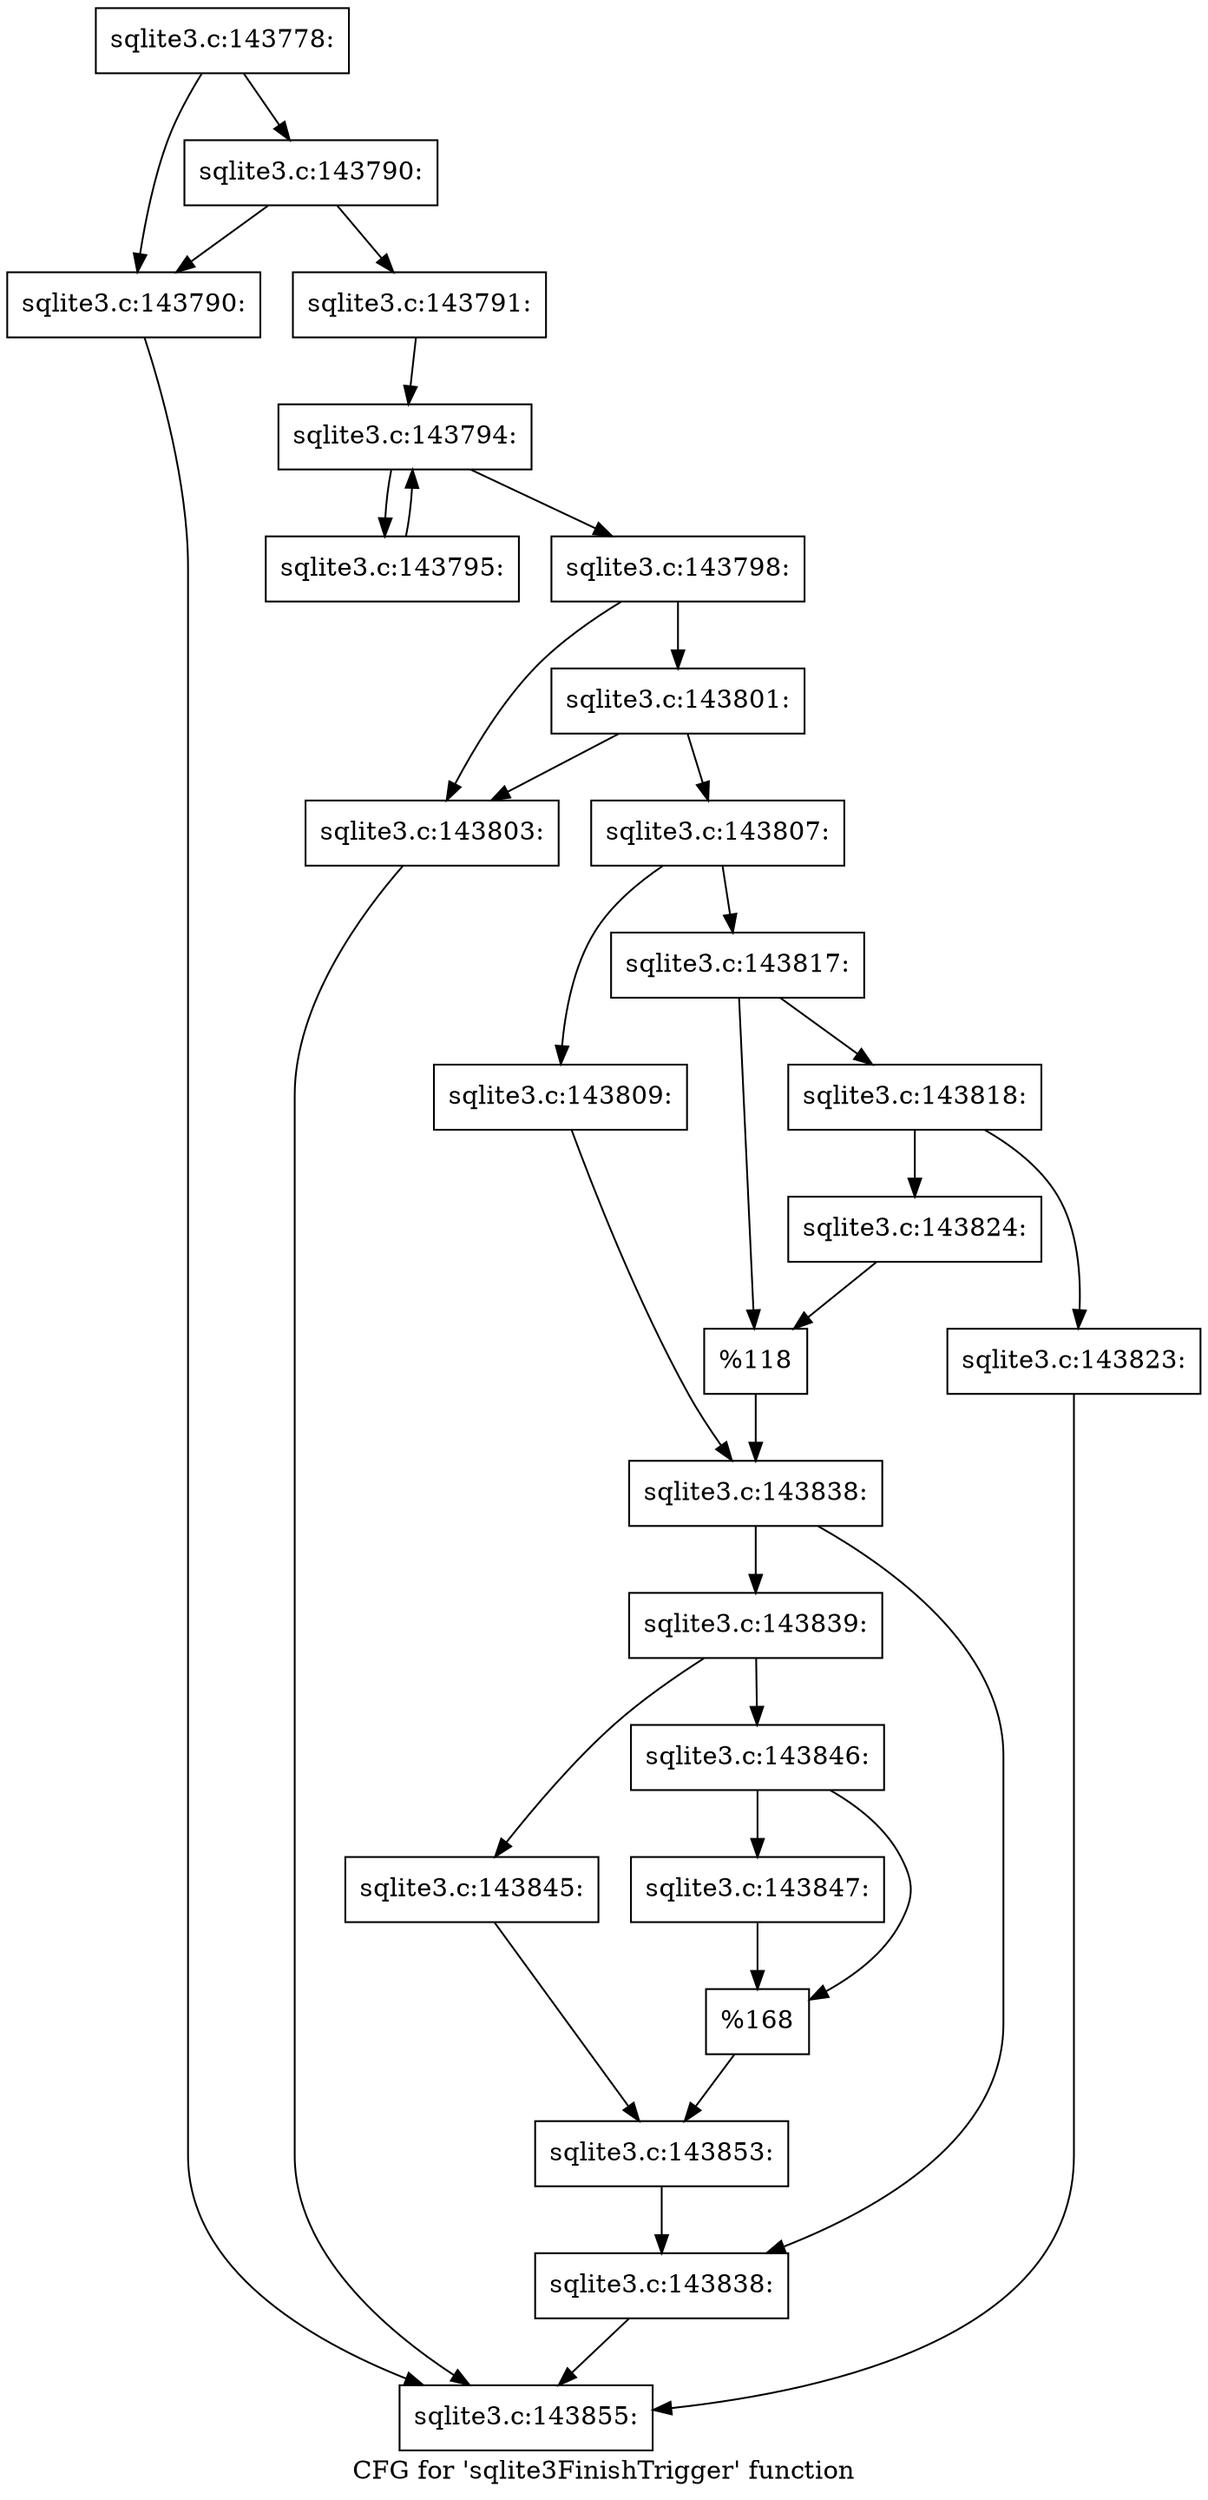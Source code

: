 digraph "CFG for 'sqlite3FinishTrigger' function" {
	label="CFG for 'sqlite3FinishTrigger' function";

	Node0x55c0fa2441e0 [shape=record,label="{sqlite3.c:143778:}"];
	Node0x55c0fa2441e0 -> Node0x55c0fa248370;
	Node0x55c0fa2441e0 -> Node0x55c0fa248410;
	Node0x55c0fa248410 [shape=record,label="{sqlite3.c:143790:}"];
	Node0x55c0fa248410 -> Node0x55c0fa2483c0;
	Node0x55c0fa248410 -> Node0x55c0fa248370;
	Node0x55c0fa248370 [shape=record,label="{sqlite3.c:143790:}"];
	Node0x55c0fa248370 -> Node0x55c0fa2491c0;
	Node0x55c0fa2483c0 [shape=record,label="{sqlite3.c:143791:}"];
	Node0x55c0fa2483c0 -> Node0x55c0fa249ea0;
	Node0x55c0fa249ea0 [shape=record,label="{sqlite3.c:143794:}"];
	Node0x55c0fa249ea0 -> Node0x55c0fa24a180;
	Node0x55c0fa249ea0 -> Node0x55c0fa24a000;
	Node0x55c0fa24a180 [shape=record,label="{sqlite3.c:143795:}"];
	Node0x55c0fa24a180 -> Node0x55c0fa249ea0;
	Node0x55c0fa24a000 [shape=record,label="{sqlite3.c:143798:}"];
	Node0x55c0fa24a000 -> Node0x55c0fa24aff0;
	Node0x55c0fa24a000 -> Node0x55c0fa24b130;
	Node0x55c0fa24b130 [shape=record,label="{sqlite3.c:143801:}"];
	Node0x55c0fa24b130 -> Node0x55c0fa24aff0;
	Node0x55c0fa24b130 -> Node0x55c0fa24b0e0;
	Node0x55c0fa24aff0 [shape=record,label="{sqlite3.c:143803:}"];
	Node0x55c0fa24aff0 -> Node0x55c0fa2491c0;
	Node0x55c0fa24b0e0 [shape=record,label="{sqlite3.c:143807:}"];
	Node0x55c0fa24b0e0 -> Node0x55c0f60b3740;
	Node0x55c0fa24b0e0 -> Node0x55c0fa24b900;
	Node0x55c0f60b3740 [shape=record,label="{sqlite3.c:143809:}"];
	Node0x55c0f60b3740 -> Node0x55c0f60b3790;
	Node0x55c0fa24b900 [shape=record,label="{sqlite3.c:143817:}"];
	Node0x55c0fa24b900 -> Node0x55c0fa24cc10;
	Node0x55c0fa24b900 -> Node0x55c0fa24cbc0;
	Node0x55c0fa24cbc0 [shape=record,label="{sqlite3.c:143818:}"];
	Node0x55c0fa24cbc0 -> Node0x55c0fa24d820;
	Node0x55c0fa24cbc0 -> Node0x55c0fa24d870;
	Node0x55c0fa24d820 [shape=record,label="{sqlite3.c:143823:}"];
	Node0x55c0fa24d820 -> Node0x55c0fa2491c0;
	Node0x55c0fa24d870 [shape=record,label="{sqlite3.c:143824:}"];
	Node0x55c0fa24d870 -> Node0x55c0fa24cc10;
	Node0x55c0fa24cc10 [shape=record,label="{%118}"];
	Node0x55c0fa24cc10 -> Node0x55c0f60b3790;
	Node0x55c0f60b3790 [shape=record,label="{sqlite3.c:143838:}"];
	Node0x55c0f60b3790 -> Node0x55c0fa24f040;
	Node0x55c0f60b3790 -> Node0x55c0fa24fe90;
	Node0x55c0fa24f040 [shape=record,label="{sqlite3.c:143839:}"];
	Node0x55c0fa24f040 -> Node0x55c0fa251710;
	Node0x55c0fa24f040 -> Node0x55c0fa2517b0;
	Node0x55c0fa251710 [shape=record,label="{sqlite3.c:143845:}"];
	Node0x55c0fa251710 -> Node0x55c0fa251760;
	Node0x55c0fa2517b0 [shape=record,label="{sqlite3.c:143846:}"];
	Node0x55c0fa2517b0 -> Node0x55c0fa251d30;
	Node0x55c0fa2517b0 -> Node0x55c0fa251d80;
	Node0x55c0fa251d30 [shape=record,label="{sqlite3.c:143847:}"];
	Node0x55c0fa251d30 -> Node0x55c0fa251d80;
	Node0x55c0fa251d80 [shape=record,label="{%168}"];
	Node0x55c0fa251d80 -> Node0x55c0fa251760;
	Node0x55c0fa251760 [shape=record,label="{sqlite3.c:143853:}"];
	Node0x55c0fa251760 -> Node0x55c0fa24fe90;
	Node0x55c0fa24fe90 [shape=record,label="{sqlite3.c:143838:}"];
	Node0x55c0fa24fe90 -> Node0x55c0fa2491c0;
	Node0x55c0fa2491c0 [shape=record,label="{sqlite3.c:143855:}"];
}
